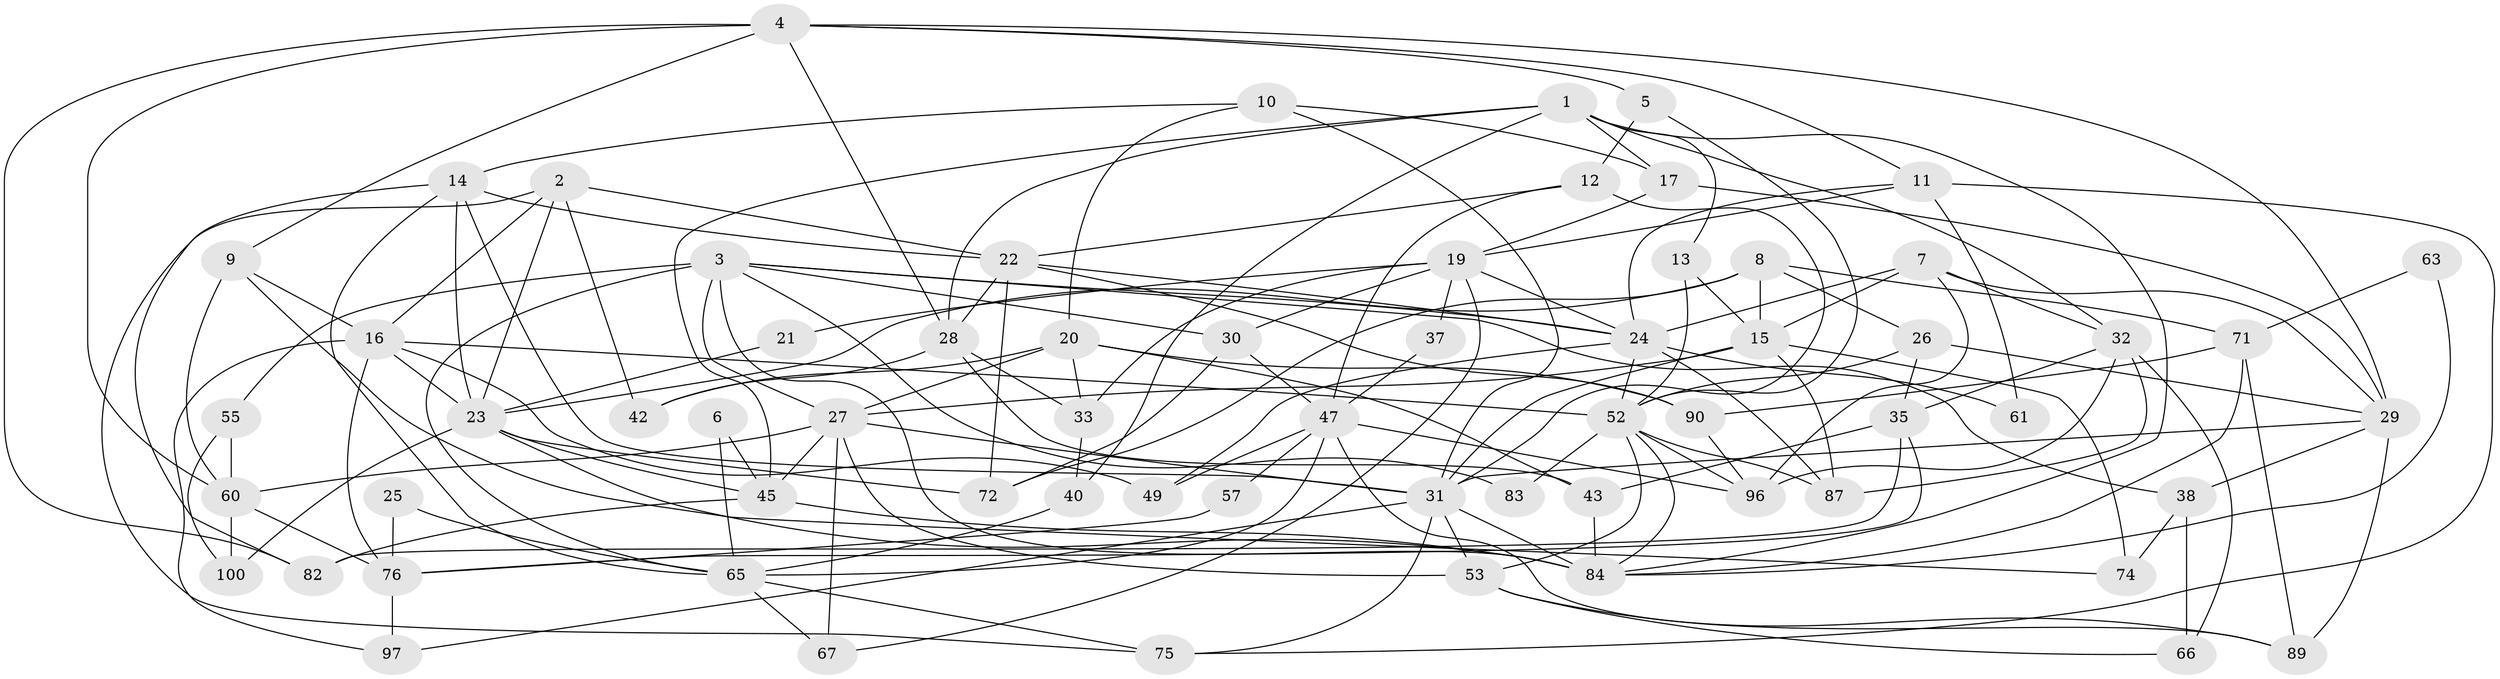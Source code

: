 // original degree distribution, {4: 0.34, 2: 0.13, 3: 0.24, 5: 0.18, 7: 0.05, 6: 0.04, 8: 0.01, 9: 0.01}
// Generated by graph-tools (version 1.1) at 2025/11/02/21/25 10:11:14]
// undirected, 65 vertices, 160 edges
graph export_dot {
graph [start="1"]
  node [color=gray90,style=filled];
  1 [super="+39"];
  2 [super="+51"];
  3 [super="+79"];
  4 [super="+34"];
  5;
  6;
  7 [super="+58"];
  8 [super="+59"];
  9 [super="+41"];
  10 [super="+78"];
  11 [super="+18"];
  12 [super="+68"];
  13;
  14 [super="+81"];
  15 [super="+69"];
  16 [super="+46"];
  17;
  19 [super="+50"];
  20 [super="+36"];
  21;
  22 [super="+48"];
  23 [super="+91"];
  24 [super="+56"];
  25;
  26 [super="+54"];
  27 [super="+80"];
  28 [super="+85"];
  29 [super="+44"];
  30;
  31 [super="+70"];
  32;
  33;
  35 [super="+98"];
  37;
  38 [super="+86"];
  40;
  42;
  43;
  45;
  47 [super="+64"];
  49 [super="+62"];
  52 [super="+92"];
  53;
  55;
  57;
  60 [super="+77"];
  61;
  63;
  65 [super="+95"];
  66;
  67;
  71 [super="+73"];
  72;
  74;
  75;
  76 [super="+94"];
  82 [super="+93"];
  83;
  84 [super="+88"];
  87;
  89 [super="+99"];
  90;
  96;
  97;
  100;
  1 -- 28;
  1 -- 17;
  1 -- 84;
  1 -- 32;
  1 -- 45;
  1 -- 40;
  1 -- 13;
  2 -- 23;
  2 -- 16;
  2 -- 22;
  2 -- 42;
  2 -- 75;
  3 -- 84;
  3 -- 65;
  3 -- 83;
  3 -- 55;
  3 -- 30;
  3 -- 27;
  3 -- 38;
  3 -- 24;
  4 -- 82;
  4 -- 60;
  4 -- 11;
  4 -- 5;
  4 -- 9;
  4 -- 29;
  4 -- 28;
  5 -- 52;
  5 -- 12;
  6 -- 45;
  6 -- 65;
  7 -- 24;
  7 -- 32;
  7 -- 96;
  7 -- 29;
  7 -- 15;
  8 -- 72;
  8 -- 23;
  8 -- 71;
  8 -- 15;
  8 -- 26;
  9 -- 16;
  9 -- 74;
  9 -- 60;
  10 -- 17;
  10 -- 20;
  10 -- 14;
  10 -- 31;
  11 -- 61;
  11 -- 19;
  11 -- 24;
  11 -- 75;
  12 -- 47;
  12 -- 22;
  12 -- 31 [weight=2];
  13 -- 52;
  13 -- 15;
  14 -- 31;
  14 -- 82;
  14 -- 65;
  14 -- 23;
  14 -- 22;
  15 -- 27;
  15 -- 87;
  15 -- 74;
  15 -- 31;
  16 -- 97;
  16 -- 52;
  16 -- 76;
  16 -- 49;
  16 -- 23;
  17 -- 19;
  17 -- 29;
  19 -- 24;
  19 -- 33;
  19 -- 67;
  19 -- 37;
  19 -- 21;
  19 -- 30;
  20 -- 43;
  20 -- 27;
  20 -- 42 [weight=2];
  20 -- 33;
  20 -- 90;
  21 -- 23;
  22 -- 28;
  22 -- 90;
  22 -- 72;
  22 -- 24;
  23 -- 45;
  23 -- 100;
  23 -- 72;
  23 -- 84;
  24 -- 52;
  24 -- 87;
  24 -- 49;
  24 -- 61;
  25 -- 65;
  25 -- 76;
  26 -- 35;
  26 -- 29;
  26 -- 52;
  27 -- 45;
  27 -- 67;
  27 -- 53;
  27 -- 31;
  27 -- 60;
  28 -- 43;
  28 -- 33;
  28 -- 42;
  29 -- 38;
  29 -- 89;
  29 -- 31;
  30 -- 47;
  30 -- 72;
  31 -- 84;
  31 -- 97;
  31 -- 75;
  31 -- 53;
  32 -- 96;
  32 -- 87;
  32 -- 35;
  32 -- 66;
  33 -- 40;
  35 -- 43 [weight=2];
  35 -- 82;
  35 -- 76;
  37 -- 47;
  38 -- 74;
  38 -- 66;
  40 -- 65;
  43 -- 84;
  45 -- 82;
  45 -- 84;
  47 -- 49 [weight=2];
  47 -- 57;
  47 -- 96;
  47 -- 89;
  47 -- 65;
  52 -- 84;
  52 -- 83;
  52 -- 96;
  52 -- 53;
  52 -- 87;
  53 -- 66;
  53 -- 89;
  55 -- 100;
  55 -- 60;
  57 -- 76;
  60 -- 76 [weight=2];
  60 -- 100;
  63 -- 71;
  63 -- 84;
  65 -- 67;
  65 -- 75;
  71 -- 90;
  71 -- 89;
  71 -- 84;
  76 -- 97;
  90 -- 96;
}

